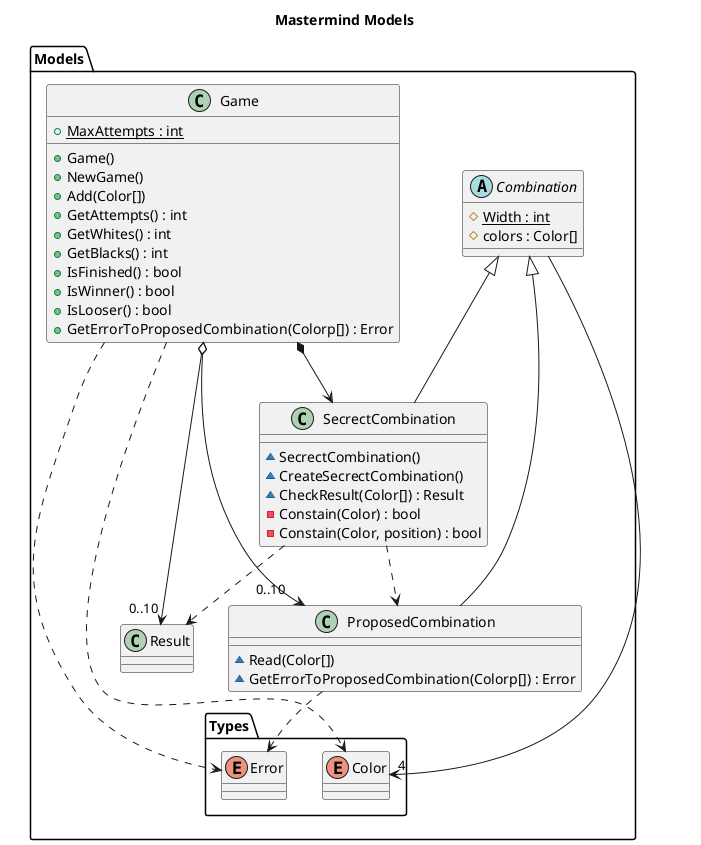 @startuml MastermindModels
title Mastermind Models
namespace Models{
    class Game {
        +{static} MaxAttempts : int
        +Game()
        +NewGame()
        +Add(Color[])
        +GetAttempts() : int
        +GetWhites() : int
        +GetBlacks() : int
        +IsFinished() : bool
        +IsWinner() : bool
        +IsLooser() : bool
        +GetErrorToProposedCombination(Colorp[]) : Error
    }
    Game *--> SecrectCombination
    Game o--> "0..10" ProposedCombination
    Game o--> "0..10" Result
    Game ..> Types.Color
    Game ..> Types.Error
    
    abstract Combination{
        #{static} Width : int
        #colors : Color[]
    }
    Combination <|-- SecrectCombination
    Combination <|-- ProposedCombination
    Combination --> "4" Types.Color

    class SecrectCombination{
        ~SecrectCombination()
        ~CreateSecrectCombination()
        ~CheckResult(Color[]) : Result
        -Constain(Color) : bool
        -Constain(Color, position) : bool
    }
    SecrectCombination ..> ProposedCombination
    SecrectCombination ..> Result

    class ProposedCombination{
        ~Read(Color[])
        ~GetErrorToProposedCombination(Colorp[]) : Error
    }
    ProposedCombination ..> Types.Error

    enum Types.Color{}
    enum Types.Error{}

}